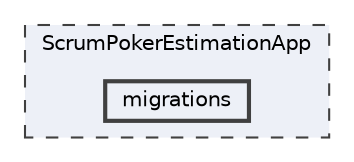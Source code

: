 digraph "ScrumPokerEstimationApp/migrations"
{
 // LATEX_PDF_SIZE
  bgcolor="transparent";
  edge [fontname=Helvetica,fontsize=10,labelfontname=Helvetica,labelfontsize=10];
  node [fontname=Helvetica,fontsize=10,shape=box,height=0.2,width=0.4];
  compound=true
  subgraph clusterdir_c56816f8d9e1d607536d7730beee64d2 {
    graph [ bgcolor="#edf0f7", pencolor="grey25", label="ScrumPokerEstimationApp", fontname=Helvetica,fontsize=10 style="filled,dashed", URL="dir_c56816f8d9e1d607536d7730beee64d2.html",tooltip=""]
  dir_7535de19ea8b657983e7d66f27e2bbfc [label="migrations", fillcolor="#edf0f7", color="grey25", style="filled,bold", URL="dir_7535de19ea8b657983e7d66f27e2bbfc.html",tooltip=""];
  }
}
